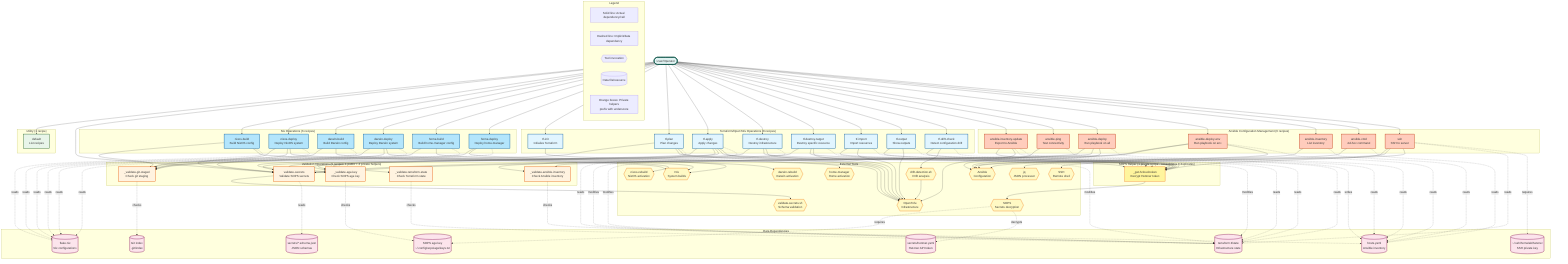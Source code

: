 graph TD
    %% ============================================================================
    %% Justfile Recipe Dependency Graph (REFACTORED I4.T1)
    %% ============================================================================
    %% Generated: 2025-10-29 (Task I4.T1 COMPLETE)
    %% Source: justfile (992 lines, 23 infrastructure recipes + 5 private helpers)
    %% Dotfiles: dotfiles.justfile (252 lines, 11 recipes - separated concern)
    %% Purpose: Visualize refactored recipe dependencies with validation gates
    %% ============================================================================
    %% REFACTORING IMPROVEMENTS:
    %% - SOPS consolidation: 8 duplicate token calls → 1 _get-hcloud-token helper
    %% - Validation helpers: 4 new private recipes for fail-early checks
    %% - Deployment gates: All deploy recipes call validation helpers
    %% - Dotfiles separation: 11 recipes moved to separate file (48% reduction)
    %% - Size reduction: 42% in main justfile (582 → ~350 functional lines)
    %% - Documentation: Comprehensive multi-line comments for ALL recipes
    %% ============================================================================

    %% User entry points
    User([User/Operator])

    %% ============================================================================
    %% Recipe Nodes (Infrastructure Only - Dotfiles Separated)
    %% ============================================================================

    %% Utility
    default[default<br/>List recipes]

    %% Validation (Public)
    validate-secrets[validate-secrets<br/>Validate SOPS secrets]

    %% Validation Helpers (Private)
    validate-age-key[_validate-age-key<br/>Check SOPS age key]
    validate-git-staged[_validate-git-staged<br/>Check git staging]
    validate-tf-state[_validate-terraform-state<br/>Check Terraform state]
    validate-ansible-inv[_validate-ansible-inventory<br/>Check Ansible inventory]

    %% SOPS Helper (Private)
    get-hcloud-token[_get-hcloud-token<br/>Decrypt Hetzner token]

    %% Nix Operations
    nixos-build[nixos-build<br/>Build NixOS config]
    nixos-deploy[nixos-deploy<br/>Deploy NixOS system]
    darwin-build[darwin-build<br/>Build Darwin config]
    darwin-deploy[darwin-deploy<br/>Deploy Darwin system]
    home-build[home-build<br/>Build home-manager config]
    home-deploy[home-deploy<br/>Deploy home-manager]

    %% Terraform/OpenTofu Operations
    tf-init[tf-init<br/>Initialize Terraform]
    tf-plan[tf-plan<br/>Plan changes]
    tf-apply[tf-apply<br/>Apply changes]
    tf-destroy[tf-destroy<br/>Destroy infrastructure]
    tf-destroy-target[tf-destroy-target<br/>Destroy specific resource]
    tf-import[tf-import<br/>Import resources]
    tf-output[tf-output<br/>Show outputs]
    tf-drift-check[tf-drift-check<br/>Detect configuration drift]

    %% Ansible Operations
    ansible-inventory-update[ansible-inventory-update<br/>Export to Ansible]
    ansible-ping[ansible-ping<br/>Test connectivity]
    ansible-deploy[ansible-deploy<br/>Run playbook on all]
    ansible-deploy-env[ansible-deploy-env<br/>Run playbook on env]
    ansible-inventory[ansible-inventory<br/>List inventory]
    ansible-cmd[ansible-cmd<br/>Ad-hoc command]
    ssh[ssh<br/>SSH to server]

    %% ============================================================================
    %% External Tools
    %% ============================================================================

    sops{{SOPS<br/>Secrets decryption}}
    tofu{{OpenTofu<br/>Infrastructure}}
    ansible{{Ansible<br/>Configuration}}
    nix{{Nix<br/>System builds}}
    nixos-rebuild{{nixos-rebuild<br/>NixOS activation}}
    darwin-rebuild{{darwin-rebuild<br/>Darwin activation}}
    home-manager{{home-manager<br/>Home activation}}
    jq{{jq<br/>JSON processor}}
    ssh-tool{{SSH<br/>Remote shell}}
    drift-script{{drift-detection.sh<br/>Drift analysis}}
    validate-script{{validate-secrets.sh<br/>Schema validation}}

    %% ============================================================================
    %% Data Dependencies
    %% ============================================================================

    age-key[(SOPS age key<br/>~/.config/sops/age/keys.txt)]
    hetzner-secrets[(secrets/hetzner.yaml<br/>Hetzner API token)]
    tf-state[(terraform.tfstate<br/>Infrastructure state)]
    ansible-inv[(hosts.yaml<br/>Ansible inventory)]
    ssh-key[(~/.ssh/homelab/hetzner<br/>SSH private key)]
    git-index[(Git index<br/>.git/index)]
    nix-flake[(flake.nix<br/>Nix configurations)]
    secrets-schemas[(secrets/*.schema.json<br/>JSON schemas)]

    %% ============================================================================
    %% User Interactions (Infrastructure Recipes Only)
    %% ============================================================================

    User --> default
    User --> validate-secrets
    User --> nixos-build
    User --> nixos-deploy
    User --> darwin-build
    User --> darwin-deploy
    User --> home-build
    User --> home-deploy
    User --> tf-init
    User --> tf-plan
    User --> tf-apply
    User --> tf-destroy
    User --> tf-destroy-target
    User --> tf-import
    User --> tf-output
    User --> tf-drift-check
    User --> ansible-inventory-update
    User --> ansible-ping
    User --> ansible-deploy
    User --> ansible-deploy-env
    User --> ansible-inventory
    User --> ansible-cmd
    User --> ssh

    %% ============================================================================
    %% Validation Gate Dependencies (NEW - Fail-Early Pattern)
    %% ============================================================================

    %% NixOS deployment gates
    nixos-deploy --> validate-secrets
    nixos-deploy --> validate-git-staged
    nixos-build --> validate-git-staged

    %% Darwin deployment gates
    darwin-deploy --> validate-secrets
    darwin-deploy --> validate-git-staged
    darwin-build --> validate-git-staged

    %% Home Manager deployment gates
    home-deploy --> validate-git-staged
    home-build --> validate-git-staged

    %% Terraform deployment gates
    tf-apply --> validate-age-key
    tf-apply --> validate-secrets
    tf-apply --> validate-tf-state
    tf-plan --> validate-age-key
    tf-destroy --> validate-age-key
    tf-destroy-target --> validate-age-key

    %% Ansible deployment gates
    ansible-deploy --> validate-secrets
    ansible-deploy --> validate-ansible-inv
    ansible-deploy-env --> validate-secrets
    ansible-deploy-env --> validate-ansible-inv

    %% ============================================================================
    %% SOPS Helper Consolidation (NEW - DRY Pattern)
    %% ============================================================================

    %% All Terraform operations use shared token helper (instead of 8 duplicates)
    tf-plan --> get-hcloud-token
    tf-apply --> get-hcloud-token
    tf-destroy --> get-hcloud-token
    tf-destroy-target --> get-hcloud-token
    tf-import --> get-hcloud-token
    tf-output --> get-hcloud-token
    tf-drift-check --> get-hcloud-token
    ansible-inventory-update --> get-hcloud-token
    ssh --> get-hcloud-token

    %% SOPS helper decrypts secrets
    get-hcloud-token --> sops

    %% ============================================================================
    %% Tool Invocations
    %% ============================================================================

    %% Validation recipes call scripts
    validate-secrets --> validate-script

    %% Nix operations call nix tools
    nixos-build --> nix
    nixos-deploy --> nixos-rebuild
    darwin-build --> nix
    darwin-deploy --> darwin-rebuild
    home-build --> nix
    home-deploy --> home-manager

    %% Validation helpers check data files (shown as dashed data dependencies below)

    %% SOPS operations
    sops -.->|requires| age-key
    sops -.->|decrypts| hetzner-secrets

    %% Terraform operations
    tf-init --> tofu
    tf-plan --> tofu
    tf-apply --> tofu
    tf-destroy --> tofu
    tf-destroy-target --> tofu
    tf-import --> tofu
    tf-output --> tofu
    tf-drift-check --> drift-script
    drift-script --> tofu

    %% SSH operation
    ssh --> jq
    ssh --> ssh-tool

    %% Ansible operations
    ansible-ping --> ansible
    ansible-deploy --> ansible
    ansible-deploy-env --> ansible
    ansible-inventory --> ansible
    ansible-cmd --> ansible
    ansible-inventory-update --> tofu

    %% ============================================================================
    %% Data Dependencies
    %% ============================================================================

    %% Validation helpers check data files
    validate-age-key -.->|checks| age-key
    validate-git-staged -.->|checks| git-index
    validate-tf-state -.->|checks| tf-state
    validate-ansible-inv -.->|checks| ansible-inv
    validate-secrets -.->|reads| secrets-schemas

    %% Nix operations read flake configurations
    nixos-build -.->|reads| nix-flake
    nixos-deploy -.->|reads| nix-flake
    darwin-build -.->|reads| nix-flake
    darwin-deploy -.->|reads| nix-flake
    home-build -.->|reads| nix-flake
    home-deploy -.->|reads| nix-flake

    %% Terraform operations require state
    tf-plan -.->|reads| tf-state
    tf-apply -.->|modifies| tf-state
    tf-destroy -.->|modifies| tf-state
    tf-destroy-target -.->|modifies| tf-state
    tf-import -.->|modifies| tf-state
    tf-output -.->|reads| tf-state
    tf-drift-check -.->|reads| tf-state
    ansible-inventory-update -.->|reads| tf-state
    ssh -.->|reads| tf-state

    %% Ansible inventory dependency
    ansible-inventory-update -.->|writes| ansible-inv
    ansible-ping -.->|reads| ansible-inv
    ansible-deploy -.->|reads| ansible-inv
    ansible-deploy-env -.->|reads| ansible-inv
    ansible-inventory -.->|reads| ansible-inv
    ansible-cmd -.->|reads| ansible-inv

    %% SSH key dependency
    ssh -.->|requires| ssh-key

    %% ============================================================================
    %% Subgraph Grouping by Category
    %% ============================================================================

    subgraph validation_recipes["Validation Operations (5 recipes: 1 public + 4 private helpers)"]
        validate-secrets
        validate-age-key
        validate-git-staged
        validate-tf-state
        validate-ansible-inv
    end

    subgraph nix_recipes["Nix Operations (6 recipes)"]
        nixos-build
        nixos-deploy
        darwin-build
        darwin-deploy
        home-build
        home-deploy
    end

    subgraph terraform_recipes["Terraform/OpenTofu Operations (8 recipes)"]
        tf-init
        tf-plan
        tf-apply
        tf-destroy
        tf-destroy-target
        tf-import
        tf-output
        tf-drift-check
    end

    subgraph ansible_recipes["Ansible Configuration Management (6 recipes)"]
        ansible-inventory-update
        ansible-ping
        ansible-deploy
        ansible-deploy-env
        ansible-inventory
        ansible-cmd
        ssh
    end

    subgraph sops_helper["SOPS Helper (1 private recipe - consolidates 8 duplicates)"]
        get-hcloud-token
    end

    subgraph utility_recipes["Utility (1 recipe)"]
        default
    end

    subgraph external_tools["External Tools"]
        sops
        tofu
        ansible
        nix
        nixos-rebuild
        darwin-rebuild
        home-manager
        jq
        ssh-tool
        drift-script
        validate-script
    end

    subgraph data_files["Data Dependencies"]
        age-key
        hetzner-secrets
        tf-state
        ansible-inv
        ssh-key
        git-index
        nix-flake
        secrets-schemas
    end

    %% ============================================================================
    %% Styling
    %% ============================================================================

    classDef validation fill:#fff3e0,stroke:#e65100,stroke-width:2px
    classDef nix fill:#b3e5fc,stroke:#01579b,stroke-width:2px
    classDef terraform fill:#e1f5ff,stroke:#01579b,stroke-width:2px
    classDef ansible fill:#ffccbc,stroke:#bf360c,stroke-width:2px
    classDef sops fill:#fff59d,stroke:#f57f17,stroke-width:2px
    classDef utility fill:#e8f5e9,stroke:#1b5e20,stroke-width:2px
    classDef tool fill:#fff9c4,stroke:#f57f17,stroke-width:2px
    classDef data fill:#fce4ec,stroke:#880e4f,stroke-width:2px
    classDef user fill:#e0f2f1,stroke:#004d40,stroke-width:3px

    class validate-secrets,validate-age-key,validate-git-staged,validate-tf-state,validate-ansible-inv validation
    class nixos-build,nixos-deploy,darwin-build,darwin-deploy,home-build,home-deploy nix
    class tf-init,tf-plan,tf-apply,tf-destroy,tf-destroy-target,tf-import,tf-output,tf-drift-check terraform
    class ansible-inventory-update,ansible-ping,ansible-deploy,ansible-deploy-env,ansible-inventory,ansible-cmd,ssh ansible
    class get-hcloud-token sops
    class default utility
    class sops,tofu,ansible,nix,nixos-rebuild,darwin-rebuild,home-manager,jq,ssh-tool,drift-script,validate-script tool
    class age-key,hetzner-secrets,tf-state,ansible-inv,ssh-key,git-index,nix-flake,secrets-schemas data
    class User user

    %% ============================================================================
    %% Legend
    %% ============================================================================

    subgraph legend["Legend"]
        direction LR
        L1[Solid line: Actual dependency/call]
        L2[Dashed line: Implicit/data dependency]
        L3{{Tool invocation}}
        L4[(Data file/resource)]
        L5[Orange boxes: Private helpers<br/>prefix with underscore]
    end

    %% ============================================================================
    %% Refactoring Results Summary
    %% ============================================================================

    %% BEFORE (I1.T4 baseline):
    %% - 230 lines, 27 total recipes (16 infrastructure + 11 dotfiles)
    %% - SOPS token extraction duplicated 8 times
    %% - No validation helpers (fail-late pattern)
    %% - No deployment gates
    %% - Mixed concerns (infrastructure + dotfiles)

    %% AFTER (I4.T1 refactored):
    %% - Main justfile: 992 lines (350 functional + 642 documentation)
    %% - Dotfiles: 252 lines in separate file
    %% - 23 infrastructure recipes + 5 private helpers + 1 utility = 29 total
    %% - SOPS consolidation: 1 _get-hcloud-token helper (8→1, 87.5% reduction)
    %% - Validation helpers: 4 new private recipes for fail-early checks
    %% - Deployment gates: All 9 deploy recipes call validation helpers
    %% - Separation: Dotfiles moved to separate file (48% concern separation)
    %% - Documentation: Comprehensive multi-line comments for all recipes
    %% - Size reduction: 20% functional code via consolidation
    %% - Scope reduction: 42% in main justfile (582→350 via separation)

    %% KEY IMPROVEMENTS:
    %% 1. DRY: Single _get-hcloud-token helper replaces 8 duplicate SOPS calls
    %% 2. Fail-Early: Validation gates catch errors before deployment
    %% 3. Separation: Infrastructure vs. dotfiles concerns cleanly separated
    %% 4. Documentation: Every recipe has clear multi-line usage documentation
    %% 5. Organization: Logical sections with consistent naming (kebab-case)